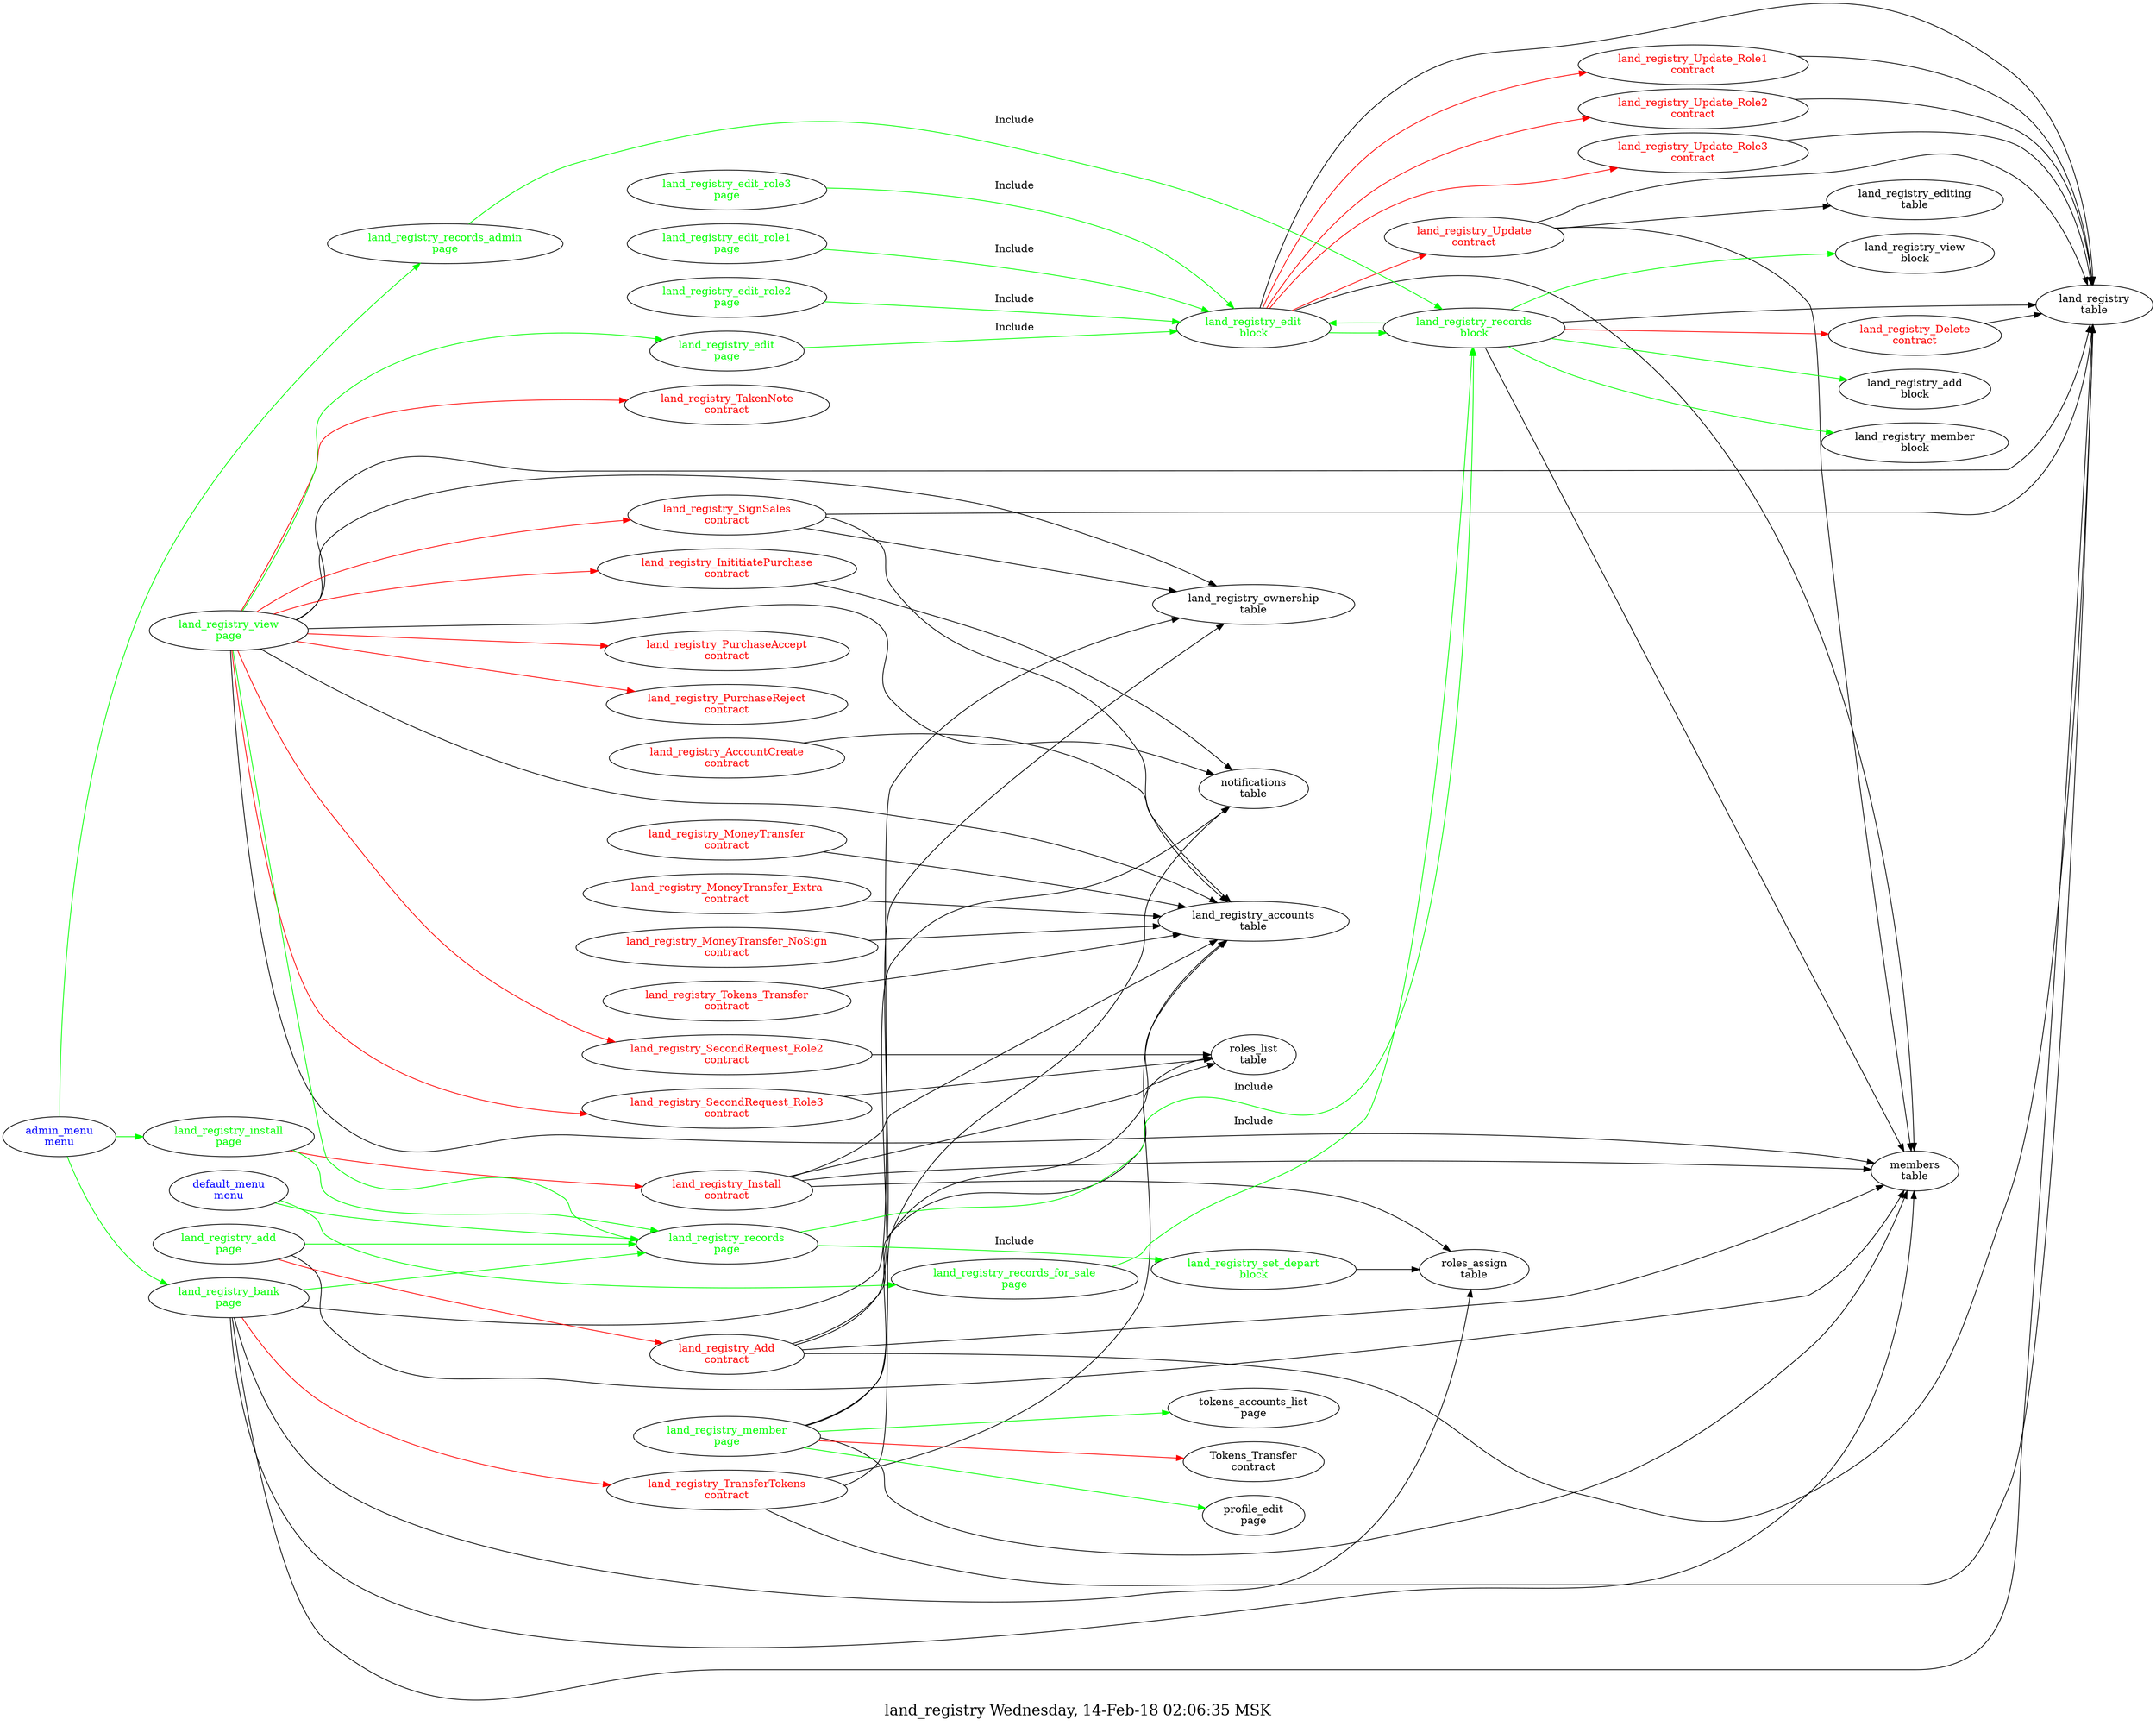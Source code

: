 digraph G {
fontsize="20.0";
label="land_registry Wednesday, 14-Feb-18 02:06:35 MSK";
rankdir=LR;
"land_registry_edit\nblock" -> "land_registry_Update_Role1\ncontract"  [ color=red ]
"land_registry_edit\nblock" -> "land_registry_Update_Role2\ncontract"  [ color=red ]
"land_registry_edit\nblock" -> "land_registry_Update_Role3\ncontract"  [ color=red ]
"land_registry_edit\nblock" -> "land_registry_Update\ncontract"  [ color=red ]
"land_registry_edit\nblock" -> "land_registry\ntable"
"land_registry_edit\nblock" -> "members\ntable"
"land_registry_edit\nblock" -> "land_registry_records\nblock"  [ color=green ]
"land_registry_edit\nblock" [fontcolor=green, group=blocks];
"land_registry_records\nblock" -> "land_registry_Delete\ncontract"  [ color=red ]
"land_registry_records\nblock" -> "land_registry\ntable"
"land_registry_records\nblock" -> "members\ntable"
"land_registry_records\nblock" -> "land_registry_member\nblock"  [ color=green ]
"land_registry_records\nblock" -> "land_registry_view\nblock"  [ color=green ]
"land_registry_records\nblock" -> "land_registry_edit\nblock"  [ color=green ]
"land_registry_records\nblock" -> "land_registry_add\nblock"  [ color=green ]
"land_registry_records\nblock" [fontcolor=green, group=blocks];
"land_registry_set_depart\nblock" -> "roles_assign\ntable"
"land_registry_set_depart\nblock" [fontcolor=green, group=blocks];
"land_registry_AccountCreate\ncontract" -> "land_registry_accounts\ntable"
"land_registry_AccountCreate\ncontract" [fontcolor=red, group=contracts];
"land_registry_Add\ncontract" -> "members\ntable"
"land_registry_Add\ncontract" -> "roles_list\ntable"
"land_registry_Add\ncontract" -> "land_registry\ntable"
"land_registry_Add\ncontract" -> "land_registry_ownership\ntable"
"land_registry_Add\ncontract" [fontcolor=red, group=contracts];
"land_registry_Delete\ncontract" -> "land_registry\ntable"
"land_registry_Delete\ncontract" [fontcolor=red, group=contracts];
"land_registry_InititiatePurchase\ncontract" -> "notifications\ntable"
"land_registry_InititiatePurchase\ncontract" [fontcolor=red, group=contracts];
"land_registry_Install\ncontract" -> "members\ntable"
"land_registry_Install\ncontract" -> "land_registry_accounts\ntable"
"land_registry_Install\ncontract" -> "roles_list\ntable"
"land_registry_Install\ncontract" -> "roles_assign\ntable"
"land_registry_Install\ncontract" [fontcolor=red, group=contracts];
"land_registry_MoneyTransfer\ncontract" -> "land_registry_accounts\ntable"
"land_registry_MoneyTransfer\ncontract" [fontcolor=red, group=contracts];
"land_registry_MoneyTransfer_Extra\ncontract" -> "land_registry_accounts\ntable"
"land_registry_MoneyTransfer_Extra\ncontract" [fontcolor=red, group=contracts];
"land_registry_MoneyTransfer_NoSign\ncontract" -> "land_registry_accounts\ntable"
"land_registry_MoneyTransfer_NoSign\ncontract" [fontcolor=red, group=contracts];
"land_registry_PurchaseAccept\ncontract" [fontcolor=red, group=contracts];
"land_registry_PurchaseReject\ncontract" [fontcolor=red, group=contracts];
"land_registry_SecondRequest_Role2\ncontract" -> "roles_list\ntable"
"land_registry_SecondRequest_Role2\ncontract" [fontcolor=red, group=contracts];
"land_registry_SecondRequest_Role3\ncontract" -> "roles_list\ntable"
"land_registry_SecondRequest_Role3\ncontract" [fontcolor=red, group=contracts];
"land_registry_SignSales\ncontract" -> "land_registry_ownership\ntable"
"land_registry_SignSales\ncontract" -> "land_registry\ntable"
"land_registry_SignSales\ncontract" -> "land_registry_accounts\ntable"
"land_registry_SignSales\ncontract" [fontcolor=red, group=contracts];
"land_registry_TakenNote\ncontract" [fontcolor=red, group=contracts];
"land_registry_Tokens_Transfer\ncontract" -> "land_registry_accounts\ntable"
"land_registry_Tokens_Transfer\ncontract" [fontcolor=red, group=contracts];
"land_registry_TransferTokens\ncontract" -> "notifications\ntable"
"land_registry_TransferTokens\ncontract" -> "land_registry\ntable"
"land_registry_TransferTokens\ncontract" -> "land_registry_accounts\ntable"
"land_registry_TransferTokens\ncontract" [fontcolor=red, group=contracts];
"land_registry_Update\ncontract" -> "land_registry\ntable"
"land_registry_Update\ncontract" -> "members\ntable"
"land_registry_Update\ncontract" -> "land_registry_editing\ntable"
"land_registry_Update\ncontract" [fontcolor=red, group=contracts];
"land_registry_Update_Role1\ncontract" -> "land_registry\ntable"
"land_registry_Update_Role1\ncontract" [fontcolor=red, group=contracts];
"land_registry_Update_Role2\ncontract" -> "land_registry\ntable"
"land_registry_Update_Role2\ncontract" [fontcolor=red, group=contracts];
"land_registry_Update_Role3\ncontract" -> "land_registry\ntable"
"land_registry_Update_Role3\ncontract" [fontcolor=red, group=contracts];
"admin_menu\nmenu" -> "land_registry_records_admin\npage"  [ color=green ]
"admin_menu\nmenu" -> "land_registry_bank\npage"  [ color=green ]
"admin_menu\nmenu" -> "land_registry_install\npage"  [ color=green ]
"admin_menu\nmenu" [fontcolor=blue, group=menus];
"default_menu\nmenu" -> "land_registry_records\npage"  [ color=green ]
"default_menu\nmenu" -> "land_registry_records_for_sale\npage"  [ color=green ]
"default_menu\nmenu" [fontcolor=blue, group=menus];
"land_registry_add\npage" -> "land_registry_Add\ncontract"  [ color=red ]
"land_registry_add\npage" -> "members\ntable"
"land_registry_add\npage" -> "land_registry_records\npage"  [ color=green ]
"land_registry_add\npage" [fontcolor=green, group=pages];
"land_registry_bank\npage" -> "land_registry_TransferTokens\ncontract"  [ color=red ]
"land_registry_bank\npage" -> "land_registry_ownership\ntable"
"land_registry_bank\npage" -> "land_registry\ntable"
"land_registry_bank\npage" -> "roles_assign\ntable"
"land_registry_bank\npage" -> "members\ntable"
"land_registry_bank\npage" -> "land_registry_records\npage"  [ color=green ]
"land_registry_bank\npage" [fontcolor=green, group=pages];
"land_registry_edit\npage" -> "land_registry_edit\nblock"  [ color=green, label=Include ]
"land_registry_edit\npage" [fontcolor=green, group=pages];
"land_registry_edit_role1\npage" -> "land_registry_edit\nblock"  [ color=green, label=Include ]
"land_registry_edit_role1\npage" [fontcolor=green, group=pages];
"land_registry_edit_role2\npage" -> "land_registry_edit\nblock"  [ color=green, label=Include ]
"land_registry_edit_role2\npage" [fontcolor=green, group=pages];
"land_registry_edit_role3\npage" -> "land_registry_edit\nblock"  [ color=green, label=Include ]
"land_registry_edit_role3\npage" [fontcolor=green, group=pages];
"land_registry_install\npage" -> "land_registry_Install\ncontract"  [ color=red ]
"land_registry_install\npage" -> "land_registry_records\npage"  [ color=green ]
"land_registry_install\npage" [fontcolor=green, group=pages];
"land_registry_member\npage" -> "Tokens_Transfer\ncontract"  [ color=red ]
"land_registry_member\npage" -> "members\ntable"
"land_registry_member\npage" -> "notifications\ntable"
"land_registry_member\npage" -> "land_registry_accounts\ntable"
"land_registry_member\npage" -> "profile_edit\npage"  [ color=green ]
"land_registry_member\npage" -> "tokens_accounts_list\npage"  [ color=green ]
"land_registry_member\npage" [fontcolor=green, group=pages];
"land_registry_records\npage" -> "land_registry_set_depart\nblock"  [ color=green, label=Include ]
"land_registry_records\npage" -> "land_registry_records\nblock"  [ color=green, label=Include ]
"land_registry_records\npage" [fontcolor=green, group=pages];
"land_registry_records_admin\npage" -> "land_registry_records\nblock"  [ color=green, label=Include ]
"land_registry_records_admin\npage" [fontcolor=green, group=pages];
"land_registry_records_for_sale\npage" -> "land_registry_records\nblock"  [ color=green, label=Include ]
"land_registry_records_for_sale\npage" [fontcolor=green, group=pages];
"land_registry_view\npage" -> "land_registry_SecondRequest_Role2\ncontract"  [ color=red ]
"land_registry_view\npage" -> "land_registry_SecondRequest_Role3\ncontract"  [ color=red ]
"land_registry_view\npage" -> "land_registry_InititiatePurchase\ncontract"  [ color=red ]
"land_registry_view\npage" -> "land_registry_PurchaseReject\ncontract"  [ color=red ]
"land_registry_view\npage" -> "land_registry_PurchaseAccept\ncontract"  [ color=red ]
"land_registry_view\npage" -> "land_registry_SignSales\ncontract"  [ color=red ]
"land_registry_view\npage" -> "land_registry_TakenNote\ncontract"  [ color=red ]
"land_registry_view\npage" -> "land_registry\ntable"
"land_registry_view\npage" -> "land_registry_ownership\ntable"
"land_registry_view\npage" -> "members\ntable"
"land_registry_view\npage" -> "notifications\ntable"
"land_registry_view\npage" -> "land_registry_accounts\ntable"
"land_registry_view\npage" -> "land_registry_records\npage"  [ color=green ]
"land_registry_view\npage" -> "land_registry_edit\npage"  [ color=green ]
"land_registry_view\npage" [fontcolor=green, group=pages];
}
